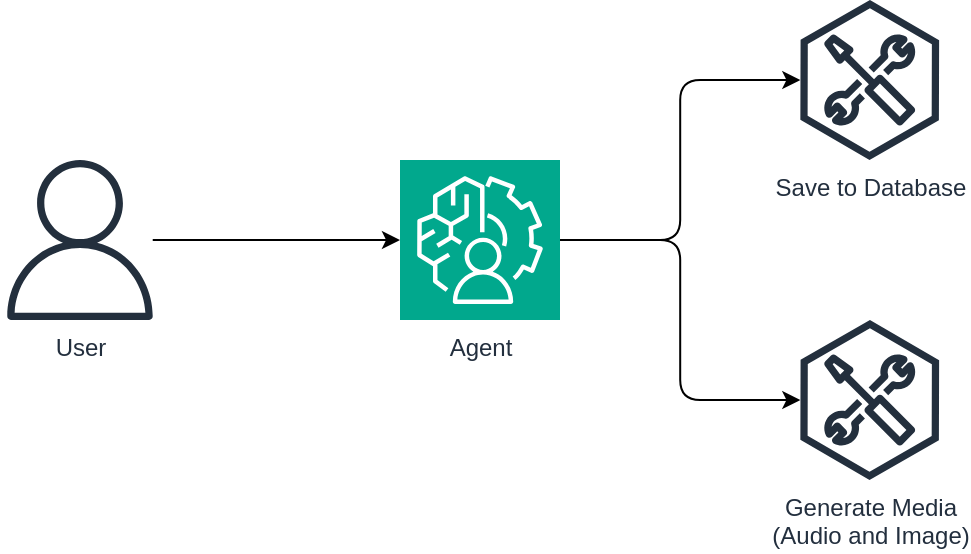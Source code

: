 <mxfile version="26.0.14">
  <diagram name="Page-1" id="O-UyJTqRUYiOYQBV-g-c">
    <mxGraphModel dx="1224" dy="814" grid="1" gridSize="10" guides="1" tooltips="1" connect="1" arrows="1" fold="1" page="1" pageScale="1" pageWidth="850" pageHeight="1100" math="0" shadow="0">
      <root>
        <mxCell id="0" />
        <mxCell id="1" parent="0" />
        <mxCell id="p_JP02mqlRnpK97zEkqw-8" style="edgeStyle=orthogonalEdgeStyle;rounded=0;orthogonalLoop=1;jettySize=auto;html=1;" edge="1" parent="1" source="p_JP02mqlRnpK97zEkqw-2" target="p_JP02mqlRnpK97zEkqw-3">
          <mxGeometry relative="1" as="geometry" />
        </mxCell>
        <mxCell id="p_JP02mqlRnpK97zEkqw-2" value="User" style="sketch=0;outlineConnect=0;fontColor=#232F3E;gradientColor=none;fillColor=#232F3D;strokeColor=none;dashed=0;verticalLabelPosition=bottom;verticalAlign=top;align=center;html=1;fontSize=12;fontStyle=0;aspect=fixed;pointerEvents=1;shape=mxgraph.aws4.user;" vertex="1" parent="1">
          <mxGeometry x="40" y="120" width="80" height="80" as="geometry" />
        </mxCell>
        <mxCell id="p_JP02mqlRnpK97zEkqw-6" style="edgeStyle=orthogonalEdgeStyle;rounded=1;orthogonalLoop=1;jettySize=auto;html=1;curved=0;" edge="1" parent="1" source="p_JP02mqlRnpK97zEkqw-3" target="p_JP02mqlRnpK97zEkqw-5">
          <mxGeometry relative="1" as="geometry" />
        </mxCell>
        <mxCell id="p_JP02mqlRnpK97zEkqw-7" style="edgeStyle=orthogonalEdgeStyle;rounded=1;orthogonalLoop=1;jettySize=auto;html=1;curved=0;" edge="1" parent="1" source="p_JP02mqlRnpK97zEkqw-3" target="p_JP02mqlRnpK97zEkqw-4">
          <mxGeometry relative="1" as="geometry" />
        </mxCell>
        <mxCell id="p_JP02mqlRnpK97zEkqw-3" value="Agent" style="sketch=0;points=[[0,0,0],[0.25,0,0],[0.5,0,0],[0.75,0,0],[1,0,0],[0,1,0],[0.25,1,0],[0.5,1,0],[0.75,1,0],[1,1,0],[0,0.25,0],[0,0.5,0],[0,0.75,0],[1,0.25,0],[1,0.5,0],[1,0.75,0]];outlineConnect=0;fontColor=#232F3E;fillColor=#01A88D;strokeColor=#ffffff;dashed=0;verticalLabelPosition=bottom;verticalAlign=top;align=center;html=1;fontSize=12;fontStyle=0;aspect=fixed;shape=mxgraph.aws4.resourceIcon;resIcon=mxgraph.aws4.augmented_ai;" vertex="1" parent="1">
          <mxGeometry x="240" y="120" width="80" height="80" as="geometry" />
        </mxCell>
        <mxCell id="p_JP02mqlRnpK97zEkqw-4" value="Generate Media&lt;br&gt;&lt;div&gt;(Audio and Image)&lt;/div&gt;" style="sketch=0;outlineConnect=0;fontColor=#232F3E;gradientColor=none;fillColor=#232F3D;strokeColor=none;dashed=0;verticalLabelPosition=bottom;verticalAlign=top;align=center;html=1;fontSize=12;fontStyle=0;aspect=fixed;pointerEvents=1;shape=mxgraph.aws4.external_toolkit;" vertex="1" parent="1">
          <mxGeometry x="440" y="200" width="69.74" height="80" as="geometry" />
        </mxCell>
        <mxCell id="p_JP02mqlRnpK97zEkqw-5" value="Save to Database" style="sketch=0;outlineConnect=0;fontColor=#232F3E;gradientColor=none;fillColor=#232F3D;strokeColor=none;dashed=0;verticalLabelPosition=bottom;verticalAlign=top;align=center;html=1;fontSize=12;fontStyle=0;aspect=fixed;pointerEvents=1;shape=mxgraph.aws4.external_toolkit;" vertex="1" parent="1">
          <mxGeometry x="440" y="40" width="69.74" height="80" as="geometry" />
        </mxCell>
      </root>
    </mxGraphModel>
  </diagram>
</mxfile>

